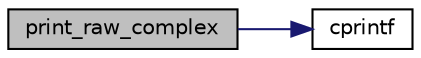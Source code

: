 digraph "print_raw_complex"
{
  edge [fontname="Helvetica",fontsize="10",labelfontname="Helvetica",labelfontsize="10"];
  node [fontname="Helvetica",fontsize="10",shape=record];
  rankdir="LR";
  Node107 [label="print_raw_complex",height=0.2,width=0.4,color="black", fillcolor="grey75", style="filled", fontcolor="black"];
  Node107 -> Node108 [color="midnightblue",fontsize="10",style="solid"];
  Node108 [label="cprintf",height=0.2,width=0.4,color="black", fillcolor="white", style="filled",URL="$error_8c.html#a30fee765292b076e015fc846035f2550"];
}
